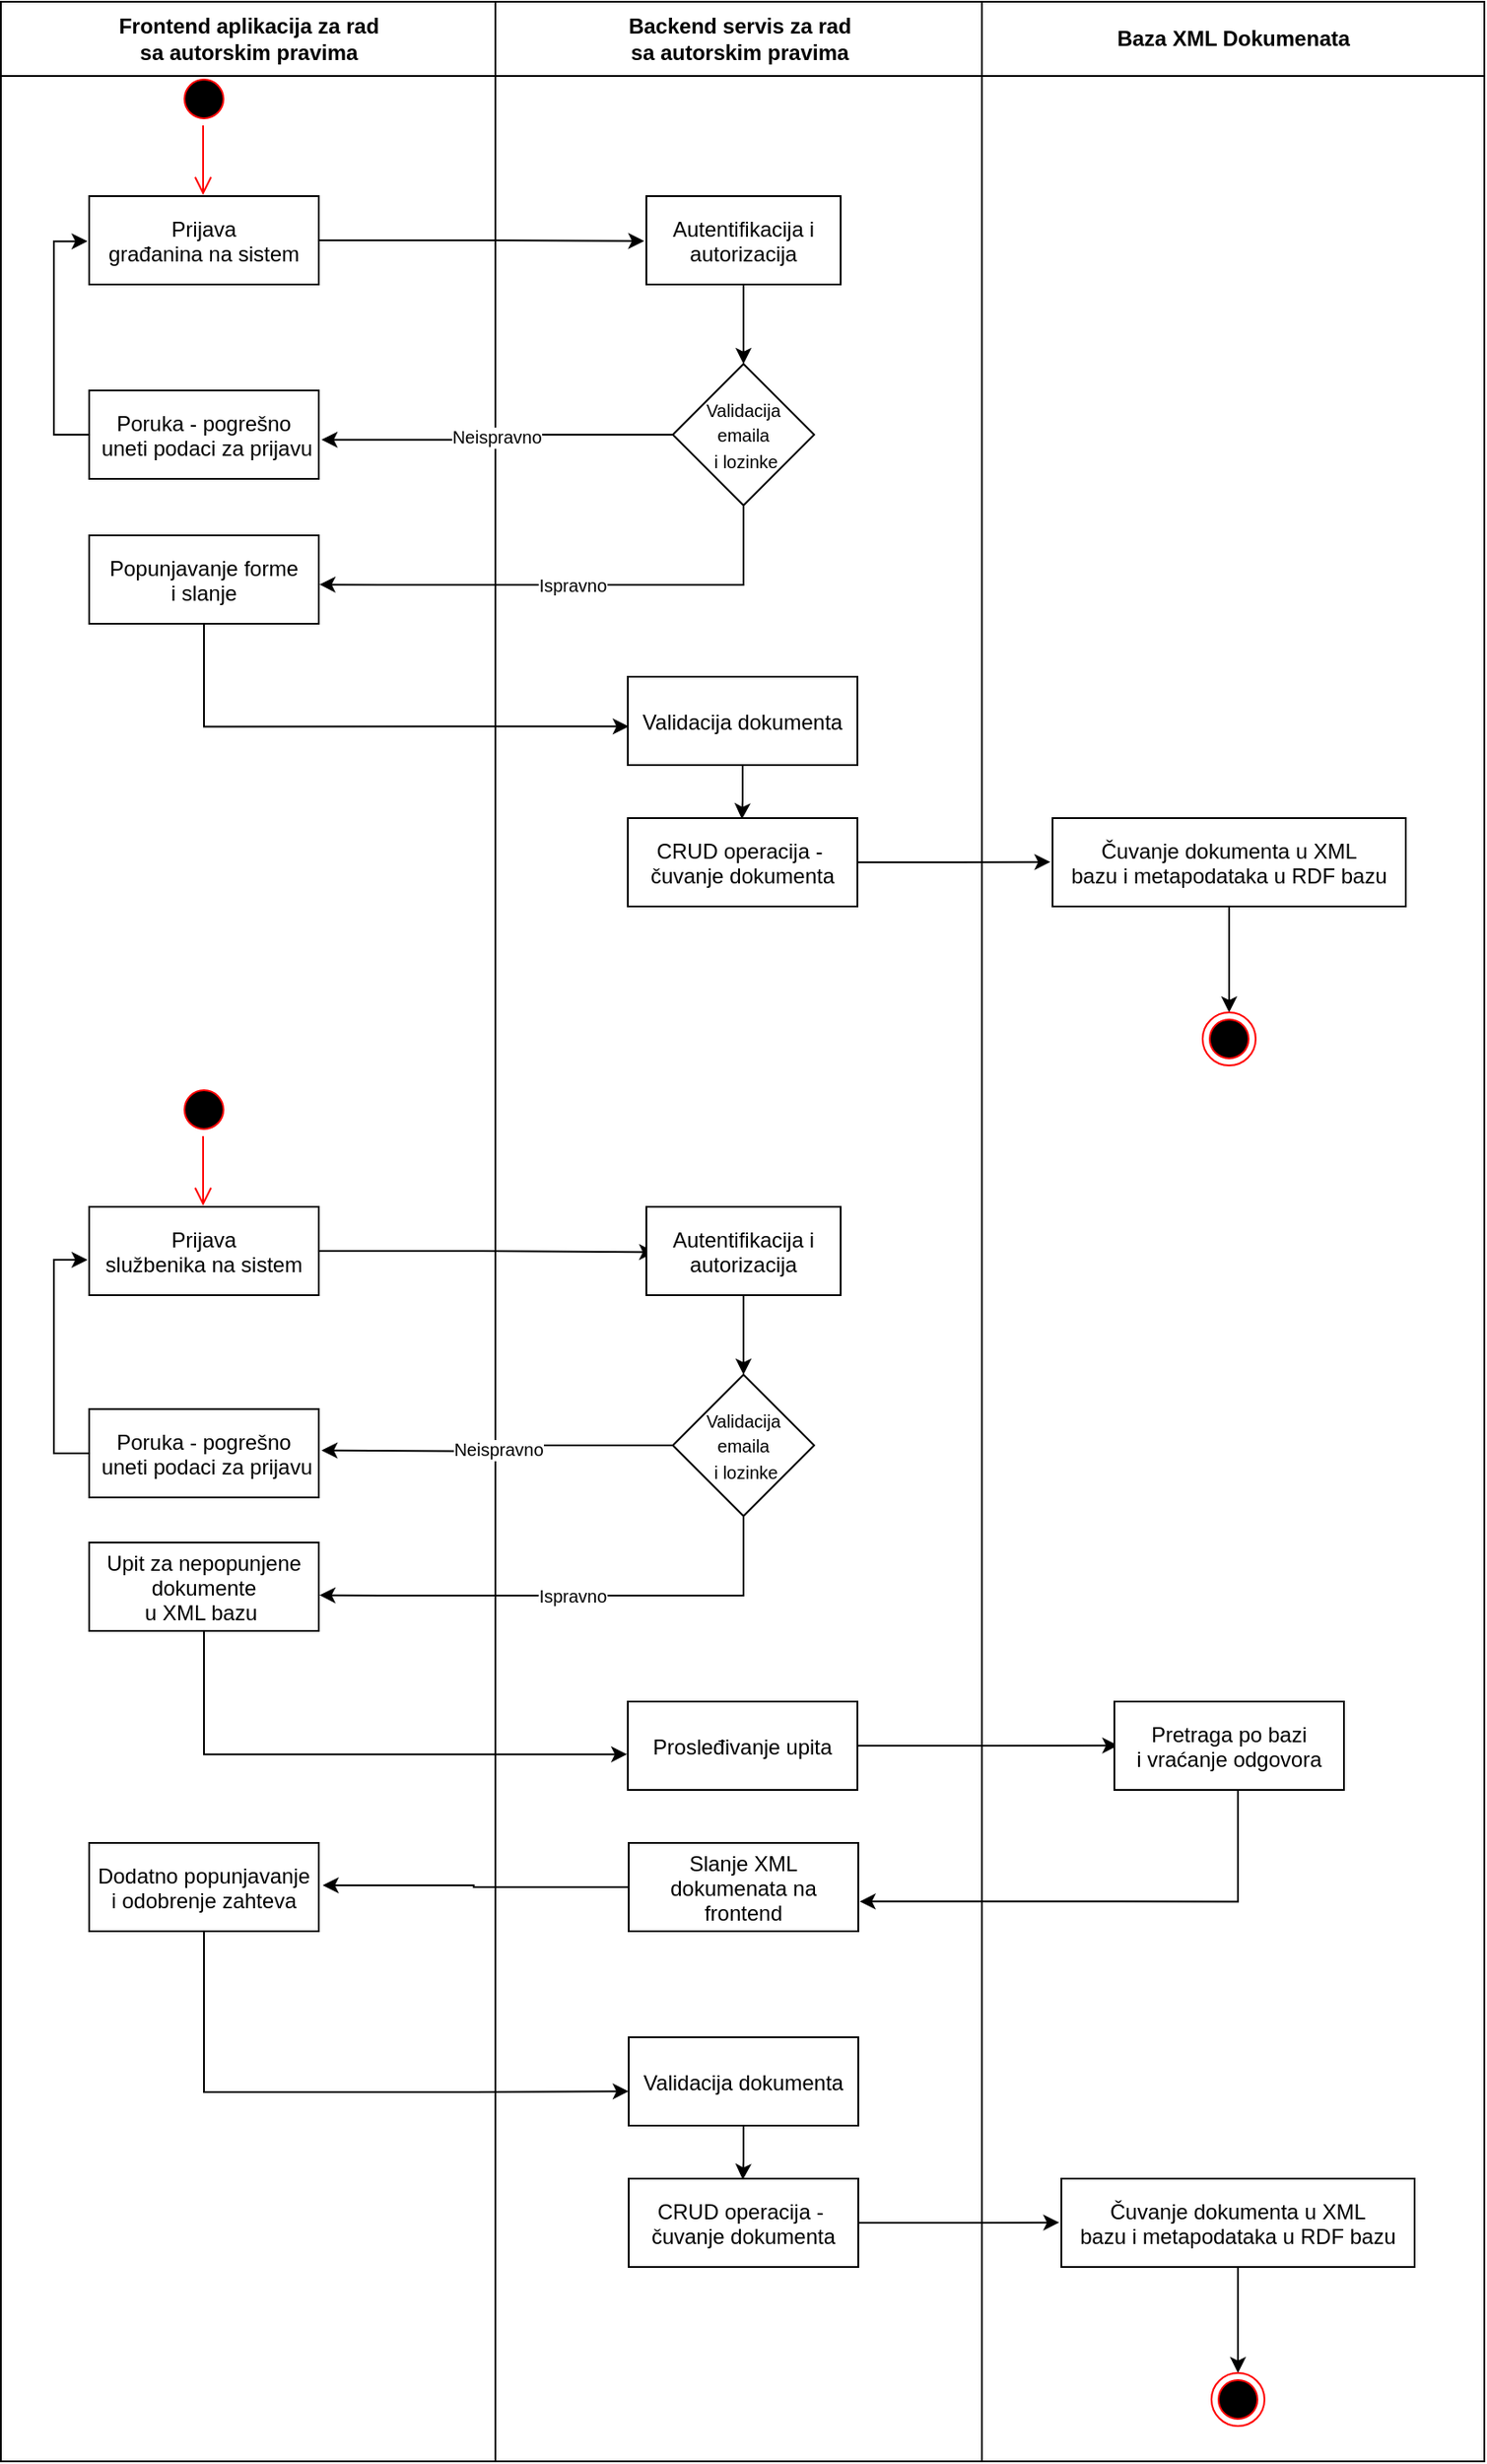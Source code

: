 <mxfile version="20.8.3" type="device"><diagram name="Page-1" id="e7e014a7-5840-1c2e-5031-d8a46d1fe8dd"><mxGraphModel dx="1687" dy="848" grid="1" gridSize="10" guides="1" tooltips="1" connect="1" arrows="1" fold="1" page="1" pageScale="1" pageWidth="1169" pageHeight="826" background="none" math="0" shadow="0"><root><mxCell id="0"/><mxCell id="1" parent="0"/><mxCell id="Q8Bo0f9Vuv3Sqvj9Soen-85" style="edgeStyle=orthogonalEdgeStyle;rounded=0;orthogonalLoop=1;jettySize=auto;html=1;entryX=0;entryY=0.612;entryDx=0;entryDy=0;entryPerimeter=0;fontSize=10;" edge="1" parent="1" source="Q8Bo0f9Vuv3Sqvj9Soen-74" target="Q8Bo0f9Vuv3Sqvj9Soen-80"><mxGeometry relative="1" as="geometry"><Array as="points"><mxPoint x="279" y="1311"/><mxPoint x="432" y="1311"/></Array></mxGeometry></mxCell><mxCell id="Q8Bo0f9Vuv3Sqvj9Soen-76" style="edgeStyle=orthogonalEdgeStyle;rounded=0;orthogonalLoop=1;jettySize=auto;html=1;entryX=1.017;entryY=0.48;entryDx=0;entryDy=0;entryPerimeter=0;fontSize=10;" edge="1" parent="1" source="Q8Bo0f9Vuv3Sqvj9Soen-72" target="Q8Bo0f9Vuv3Sqvj9Soen-74"><mxGeometry relative="1" as="geometry"/></mxCell><mxCell id="Q8Bo0f9Vuv3Sqvj9Soen-73" style="edgeStyle=orthogonalEdgeStyle;rounded=0;orthogonalLoop=1;jettySize=auto;html=1;entryX=1.006;entryY=0.663;entryDx=0;entryDy=0;entryPerimeter=0;fontSize=10;" edge="1" parent="1" source="Q8Bo0f9Vuv3Sqvj9Soen-68" target="Q8Bo0f9Vuv3Sqvj9Soen-72"><mxGeometry relative="1" as="geometry"><Array as="points"><mxPoint x="865" y="1203"/></Array></mxGeometry></mxCell><mxCell id="Q8Bo0f9Vuv3Sqvj9Soen-70" style="edgeStyle=orthogonalEdgeStyle;rounded=0;orthogonalLoop=1;jettySize=auto;html=1;entryX=0.017;entryY=0.497;entryDx=0;entryDy=0;entryPerimeter=0;fontSize=10;" edge="1" parent="1" source="Q8Bo0f9Vuv3Sqvj9Soen-66" target="Q8Bo0f9Vuv3Sqvj9Soen-68"><mxGeometry relative="1" as="geometry"/></mxCell><mxCell id="Q8Bo0f9Vuv3Sqvj9Soen-67" style="edgeStyle=orthogonalEdgeStyle;rounded=0;orthogonalLoop=1;jettySize=auto;html=1;entryX=-0.003;entryY=0.597;entryDx=0;entryDy=0;entryPerimeter=0;fontSize=10;" edge="1" parent="1" source="Q8Bo0f9Vuv3Sqvj9Soen-64" target="Q8Bo0f9Vuv3Sqvj9Soen-66"><mxGeometry relative="1" as="geometry"><Array as="points"><mxPoint x="280" y="1120"/></Array></mxGeometry></mxCell><mxCell id="Q8Bo0f9Vuv3Sqvj9Soen-61" style="edgeStyle=orthogonalEdgeStyle;rounded=0;orthogonalLoop=1;jettySize=auto;html=1;entryX=0.045;entryY=0.513;entryDx=0;entryDy=0;entryPerimeter=0;fontSize=10;" edge="1" parent="1" source="Q8Bo0f9Vuv3Sqvj9Soen-54" target="Q8Bo0f9Vuv3Sqvj9Soen-57"><mxGeometry relative="1" as="geometry"/></mxCell><mxCell id="Q8Bo0f9Vuv3Sqvj9Soen-46" style="edgeStyle=orthogonalEdgeStyle;rounded=0;orthogonalLoop=1;jettySize=auto;html=1;entryX=-0.006;entryY=0.497;entryDx=0;entryDy=0;entryPerimeter=0;fontSize=10;" edge="1" parent="1" source="Q8Bo0f9Vuv3Sqvj9Soen-44" target="Q8Bo0f9Vuv3Sqvj9Soen-45"><mxGeometry relative="1" as="geometry"/></mxCell><mxCell id="Q8Bo0f9Vuv3Sqvj9Soen-41" style="edgeStyle=orthogonalEdgeStyle;rounded=0;orthogonalLoop=1;jettySize=auto;html=1;entryX=-0.011;entryY=0.508;entryDx=0;entryDy=0;entryPerimeter=0;fontSize=10;" edge="1" parent="1" source="7" target="8"><mxGeometry relative="1" as="geometry"/></mxCell><mxCell id="Q8Bo0f9Vuv3Sqvj9Soen-43" style="edgeStyle=orthogonalEdgeStyle;rounded=0;orthogonalLoop=1;jettySize=auto;html=1;entryX=0.004;entryY=0.563;entryDx=0;entryDy=0;entryPerimeter=0;fontSize=10;" edge="1" parent="1" source="Q8Bo0f9Vuv3Sqvj9Soen-38" target="Q8Bo0f9Vuv3Sqvj9Soen-42"><mxGeometry relative="1" as="geometry"><Array as="points"><mxPoint x="280" y="538"/></Array></mxGeometry></mxCell><mxCell id="2" value="Frontend aplikacija za rad &#10;sa autorskim pravima" style="swimlane;whiteSpace=wrap;startSize=42;" parent="1" vertex="1"><mxGeometry x="164.5" y="128" width="280" height="1392" as="geometry"/></mxCell><mxCell id="5" value="" style="ellipse;shape=startState;fillColor=#000000;strokeColor=#ff0000;" parent="2" vertex="1"><mxGeometry x="100" y="40" width="30" height="30" as="geometry"/></mxCell><mxCell id="6" value="" style="edgeStyle=elbowEdgeStyle;elbow=horizontal;verticalAlign=bottom;endArrow=open;endSize=8;strokeColor=#FF0000;endFill=1;rounded=0;entryX=0.497;entryY=-0.013;entryDx=0;entryDy=0;entryPerimeter=0;" parent="2" source="5" target="7" edge="1"><mxGeometry x="100" y="40" as="geometry"><mxPoint x="235.5" y="92" as="targetPoint"/></mxGeometry></mxCell><mxCell id="7" value="Prijava &#10;građanina na sistem" style="" parent="2" vertex="1"><mxGeometry x="50" y="110" width="130" height="50" as="geometry"/></mxCell><mxCell id="Q8Bo0f9Vuv3Sqvj9Soen-39" style="edgeStyle=orthogonalEdgeStyle;rounded=0;orthogonalLoop=1;jettySize=auto;html=1;entryX=-0.007;entryY=0.511;entryDx=0;entryDy=0;entryPerimeter=0;fontSize=10;" edge="1" parent="2" source="Q8Bo0f9Vuv3Sqvj9Soen-37" target="7"><mxGeometry relative="1" as="geometry"><Array as="points"><mxPoint x="30" y="245"/><mxPoint x="30" y="136"/></Array></mxGeometry></mxCell><mxCell id="Q8Bo0f9Vuv3Sqvj9Soen-37" value="Poruka - pogrešno&#10; uneti podaci za prijavu" style="" vertex="1" parent="2"><mxGeometry x="50" y="220" width="130" height="50" as="geometry"/></mxCell><mxCell id="Q8Bo0f9Vuv3Sqvj9Soen-38" value="Popunjavanje forme&#10;i slanje" style="" vertex="1" parent="2"><mxGeometry x="50" y="302" width="130" height="50" as="geometry"/></mxCell><mxCell id="Q8Bo0f9Vuv3Sqvj9Soen-52" value="" style="ellipse;shape=startState;fillColor=#000000;strokeColor=#ff0000;" vertex="1" parent="2"><mxGeometry x="100" y="612" width="30" height="30" as="geometry"/></mxCell><mxCell id="Q8Bo0f9Vuv3Sqvj9Soen-53" value="" style="edgeStyle=elbowEdgeStyle;elbow=horizontal;verticalAlign=bottom;endArrow=open;endSize=8;strokeColor=#FF0000;endFill=1;rounded=0;entryX=0.497;entryY=-0.013;entryDx=0;entryDy=0;entryPerimeter=0;" edge="1" parent="2" source="Q8Bo0f9Vuv3Sqvj9Soen-52" target="Q8Bo0f9Vuv3Sqvj9Soen-54"><mxGeometry x="-64.5" y="484" as="geometry"><mxPoint x="71" y="536" as="targetPoint"/></mxGeometry></mxCell><mxCell id="Q8Bo0f9Vuv3Sqvj9Soen-54" value="Prijava &#10;službenika na sistem" style="" vertex="1" parent="2"><mxGeometry x="50" y="682" width="130" height="50" as="geometry"/></mxCell><mxCell id="Q8Bo0f9Vuv3Sqvj9Soen-62" style="edgeStyle=orthogonalEdgeStyle;rounded=0;orthogonalLoop=1;jettySize=auto;html=1;entryX=-0.007;entryY=0.511;entryDx=0;entryDy=0;entryPerimeter=0;fontSize=10;" edge="1" parent="2" source="Q8Bo0f9Vuv3Sqvj9Soen-63"><mxGeometry relative="1" as="geometry"><mxPoint x="49.09" y="712.0" as="targetPoint"/><Array as="points"><mxPoint x="30" y="821.45"/><mxPoint x="30" y="712.45"/></Array></mxGeometry></mxCell><mxCell id="Q8Bo0f9Vuv3Sqvj9Soen-63" value="Poruka - pogrešno&#10; uneti podaci za prijavu" style="" vertex="1" parent="2"><mxGeometry x="50" y="796.45" width="130" height="50" as="geometry"/></mxCell><mxCell id="Q8Bo0f9Vuv3Sqvj9Soen-64" value="Upit za nepopunjene &#10;dokumente&#10;u XML bazu " style="" vertex="1" parent="2"><mxGeometry x="50" y="872" width="130" height="50" as="geometry"/></mxCell><mxCell id="Q8Bo0f9Vuv3Sqvj9Soen-74" value="Dodatno popunjavanje&#10;i odobrenje zahteva" style="" vertex="1" parent="2"><mxGeometry x="50" y="1042" width="130" height="50" as="geometry"/></mxCell><mxCell id="3" value="Backend servis za rad &#10;sa autorskim pravima" style="swimlane;whiteSpace=wrap;startSize=42;" parent="1" vertex="1"><mxGeometry x="444.5" y="128" width="275.5" height="1392" as="geometry"><mxRectangle x="444.5" y="128" width="170" height="40" as="alternateBounds"/></mxGeometry></mxCell><mxCell id="Q8Bo0f9Vuv3Sqvj9Soen-82" style="edgeStyle=orthogonalEdgeStyle;rounded=0;orthogonalLoop=1;jettySize=auto;html=1;entryX=0.5;entryY=0;entryDx=0;entryDy=0;fontSize=10;" edge="1" parent="3" source="Q8Bo0f9Vuv3Sqvj9Soen-83" target="Q8Bo0f9Vuv3Sqvj9Soen-84"><mxGeometry relative="1" as="geometry"/></mxCell><mxCell id="Q8Bo0f9Vuv3Sqvj9Soen-78" style="edgeStyle=orthogonalEdgeStyle;rounded=0;orthogonalLoop=1;jettySize=auto;html=1;entryX=-0.006;entryY=0.497;entryDx=0;entryDy=0;entryPerimeter=0;fontSize=10;" edge="1" parent="3" source="Q8Bo0f9Vuv3Sqvj9Soen-81" target="Q8Bo0f9Vuv3Sqvj9Soen-83"><mxGeometry relative="1" as="geometry"/></mxCell><mxCell id="Q8Bo0f9Vuv3Sqvj9Soen-79" style="edgeStyle=orthogonalEdgeStyle;rounded=0;orthogonalLoop=1;jettySize=auto;html=1;entryX=0.497;entryY=0.013;entryDx=0;entryDy=0;entryPerimeter=0;fontSize=10;" edge="1" parent="3" source="Q8Bo0f9Vuv3Sqvj9Soen-80" target="Q8Bo0f9Vuv3Sqvj9Soen-81"><mxGeometry relative="1" as="geometry"/></mxCell><mxCell id="Q8Bo0f9Vuv3Sqvj9Soen-56" style="edgeStyle=orthogonalEdgeStyle;rounded=0;orthogonalLoop=1;jettySize=auto;html=1;fontSize=10;" edge="1" parent="3" source="Q8Bo0f9Vuv3Sqvj9Soen-57" target="Q8Bo0f9Vuv3Sqvj9Soen-58"><mxGeometry relative="1" as="geometry"/></mxCell><mxCell id="Q8Bo0f9Vuv3Sqvj9Soen-34" style="edgeStyle=orthogonalEdgeStyle;rounded=0;orthogonalLoop=1;jettySize=auto;html=1;fontSize=10;" edge="1" parent="3" source="8" target="Q8Bo0f9Vuv3Sqvj9Soen-33"><mxGeometry relative="1" as="geometry"/></mxCell><mxCell id="8" value="Autentifikacija i &#10;autorizacija" style="" parent="3" vertex="1"><mxGeometry x="85.5" y="110" width="110" height="50" as="geometry"/></mxCell><mxCell id="Q8Bo0f9Vuv3Sqvj9Soen-33" value="&lt;font style=&quot;font-size: 10px;&quot;&gt;Validacija&lt;br&gt;emaila&lt;br&gt;&amp;nbsp;i lozinke&lt;/font&gt;" style="rhombus;whiteSpace=wrap;html=1;" vertex="1" parent="3"><mxGeometry x="100.5" y="205" width="80" height="80" as="geometry"/></mxCell><mxCell id="Q8Bo0f9Vuv3Sqvj9Soen-47" style="edgeStyle=orthogonalEdgeStyle;rounded=0;orthogonalLoop=1;jettySize=auto;html=1;entryX=0.497;entryY=0.013;entryDx=0;entryDy=0;entryPerimeter=0;fontSize=10;" edge="1" parent="3" source="Q8Bo0f9Vuv3Sqvj9Soen-42" target="Q8Bo0f9Vuv3Sqvj9Soen-44"><mxGeometry relative="1" as="geometry"/></mxCell><mxCell id="Q8Bo0f9Vuv3Sqvj9Soen-42" value="Validacija dokumenta" style="" vertex="1" parent="3"><mxGeometry x="75" y="382" width="130" height="50" as="geometry"/></mxCell><mxCell id="Q8Bo0f9Vuv3Sqvj9Soen-44" value="CRUD operacija - &#10;čuvanje dokumenta" style="" vertex="1" parent="3"><mxGeometry x="75" y="462" width="130" height="50" as="geometry"/></mxCell><mxCell id="Q8Bo0f9Vuv3Sqvj9Soen-57" value="Autentifikacija i &#10;autorizacija" style="" vertex="1" parent="3"><mxGeometry x="85.5" y="682" width="110" height="50" as="geometry"/></mxCell><mxCell id="Q8Bo0f9Vuv3Sqvj9Soen-58" value="&lt;font style=&quot;font-size: 10px;&quot;&gt;Validacija&lt;br&gt;emaila&lt;br&gt;&amp;nbsp;i lozinke&lt;/font&gt;" style="rhombus;whiteSpace=wrap;html=1;" vertex="1" parent="3"><mxGeometry x="100.5" y="777" width="80" height="80" as="geometry"/></mxCell><mxCell id="Q8Bo0f9Vuv3Sqvj9Soen-59" value="Neispravno" style="edgeStyle=orthogonalEdgeStyle;rounded=0;orthogonalLoop=1;jettySize=auto;html=1;exitX=0;exitY=0.5;exitDx=0;exitDy=0;fontSize=10;entryX=1.012;entryY=0.557;entryDx=0;entryDy=0;entryPerimeter=0;" edge="1" parent="3" source="Q8Bo0f9Vuv3Sqvj9Soen-58"><mxGeometry relative="1" as="geometry"><mxPoint x="-98.44" y="819.85" as="targetPoint"/></mxGeometry></mxCell><mxCell id="Q8Bo0f9Vuv3Sqvj9Soen-60" value="Ispravno" style="edgeStyle=orthogonalEdgeStyle;rounded=0;orthogonalLoop=1;jettySize=auto;html=1;exitX=0.5;exitY=1;exitDx=0;exitDy=0;fontSize=10;entryX=1.003;entryY=0.556;entryDx=0;entryDy=0;entryPerimeter=0;" edge="1" parent="3" source="Q8Bo0f9Vuv3Sqvj9Soen-58"><mxGeometry relative="1" as="geometry"><mxPoint x="-99.61" y="901.8" as="targetPoint"/><Array as="points"><mxPoint x="140.5" y="902"/><mxPoint x="-64.5" y="902"/></Array></mxGeometry></mxCell><mxCell id="Q8Bo0f9Vuv3Sqvj9Soen-66" value="Prosleđivanje upita" style="" vertex="1" parent="3"><mxGeometry x="75" y="962" width="130" height="50" as="geometry"/></mxCell><mxCell id="Q8Bo0f9Vuv3Sqvj9Soen-72" value="Slanje XML&#10;dokumenata na&#10;frontend" style="" vertex="1" parent="3"><mxGeometry x="75.5" y="1042" width="130" height="50" as="geometry"/></mxCell><mxCell id="Q8Bo0f9Vuv3Sqvj9Soen-80" value="Validacija dokumenta" style="" vertex="1" parent="3"><mxGeometry x="75.5" y="1152" width="130" height="50" as="geometry"/></mxCell><mxCell id="Q8Bo0f9Vuv3Sqvj9Soen-81" value="CRUD operacija - &#10;čuvanje dokumenta" style="" vertex="1" parent="3"><mxGeometry x="75.5" y="1232" width="130" height="50" as="geometry"/></mxCell><mxCell id="Q8Bo0f9Vuv3Sqvj9Soen-83" value="Čuvanje dokumenta u XML &#10;bazu i metapodataka u RDF bazu" style="" vertex="1" parent="3"><mxGeometry x="320.5" y="1232" width="200" height="50" as="geometry"/></mxCell><mxCell id="Q8Bo0f9Vuv3Sqvj9Soen-84" value="" style="ellipse;html=1;shape=endState;fillColor=#000000;strokeColor=#ff0000;fontSize=10;" vertex="1" parent="3"><mxGeometry x="405.5" y="1342" width="30" height="30" as="geometry"/></mxCell><mxCell id="4" value="Baza XML Dokumenata" style="swimlane;whiteSpace=wrap;startSize=42;" parent="1" vertex="1"><mxGeometry x="720" y="128" width="284.5" height="1392" as="geometry"/></mxCell><mxCell id="Q8Bo0f9Vuv3Sqvj9Soen-49" style="edgeStyle=orthogonalEdgeStyle;rounded=0;orthogonalLoop=1;jettySize=auto;html=1;entryX=0.5;entryY=0;entryDx=0;entryDy=0;fontSize=10;" edge="1" parent="4" source="Q8Bo0f9Vuv3Sqvj9Soen-45" target="Q8Bo0f9Vuv3Sqvj9Soen-48"><mxGeometry relative="1" as="geometry"/></mxCell><mxCell id="Q8Bo0f9Vuv3Sqvj9Soen-45" value="Čuvanje dokumenta u XML &#10;bazu i metapodataka u RDF bazu" style="" vertex="1" parent="4"><mxGeometry x="40" y="462" width="200" height="50" as="geometry"/></mxCell><mxCell id="Q8Bo0f9Vuv3Sqvj9Soen-48" value="" style="ellipse;html=1;shape=endState;fillColor=#000000;strokeColor=#ff0000;fontSize=10;" vertex="1" parent="4"><mxGeometry x="125" y="572" width="30" height="30" as="geometry"/></mxCell><mxCell id="Q8Bo0f9Vuv3Sqvj9Soen-68" value="Pretraga po bazi&#10;i vraćanje odgovora" style="" vertex="1" parent="4"><mxGeometry x="75" y="962" width="130" height="50" as="geometry"/></mxCell><mxCell id="Q8Bo0f9Vuv3Sqvj9Soen-35" value="Neispravno" style="edgeStyle=orthogonalEdgeStyle;rounded=0;orthogonalLoop=1;jettySize=auto;html=1;exitX=0;exitY=0.5;exitDx=0;exitDy=0;fontSize=10;entryX=1.012;entryY=0.557;entryDx=0;entryDy=0;entryPerimeter=0;" edge="1" parent="1" source="Q8Bo0f9Vuv3Sqvj9Soen-33" target="Q8Bo0f9Vuv3Sqvj9Soen-37"><mxGeometry relative="1" as="geometry"><mxPoint x="340" y="373" as="targetPoint"/></mxGeometry></mxCell><mxCell id="Q8Bo0f9Vuv3Sqvj9Soen-36" value="Ispravno" style="edgeStyle=orthogonalEdgeStyle;rounded=0;orthogonalLoop=1;jettySize=auto;html=1;exitX=0.5;exitY=1;exitDx=0;exitDy=0;fontSize=10;entryX=1.003;entryY=0.556;entryDx=0;entryDy=0;entryPerimeter=0;" edge="1" parent="1" source="Q8Bo0f9Vuv3Sqvj9Soen-33" target="Q8Bo0f9Vuv3Sqvj9Soen-38"><mxGeometry relative="1" as="geometry"><mxPoint x="380" y="450" as="targetPoint"/><Array as="points"><mxPoint x="585" y="458"/><mxPoint x="380" y="458"/></Array></mxGeometry></mxCell></root></mxGraphModel></diagram></mxfile>